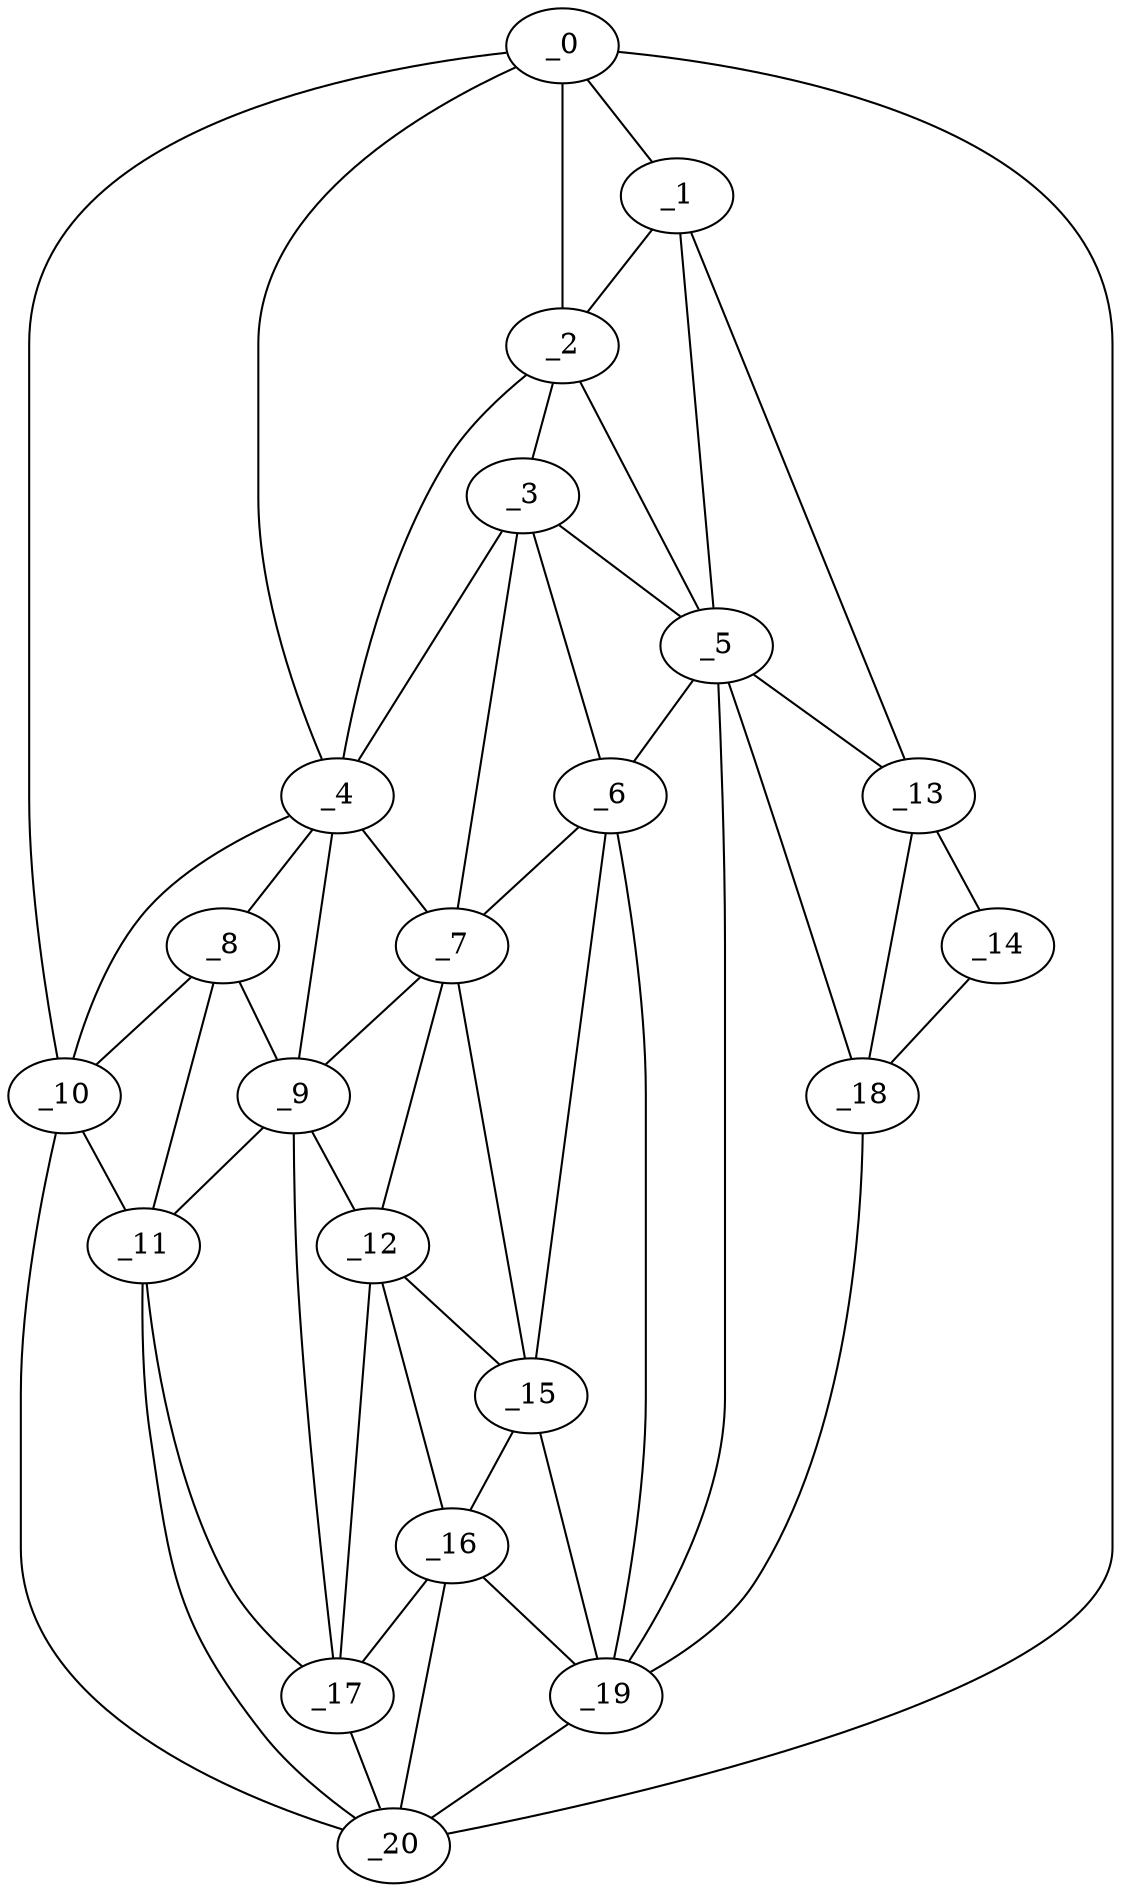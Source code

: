 graph "obj5__45.gxl" {
	_0	 [x=38,
		y=112];
	_1	 [x=43,
		y=27];
	_0 -- _1	 [valence=1];
	_2	 [x=47,
		y=73];
	_0 -- _2	 [valence=1];
	_4	 [x=61,
		y=109];
	_0 -- _4	 [valence=2];
	_10	 [x=78,
		y=116];
	_0 -- _10	 [valence=1];
	_20	 [x=94,
		y=118];
	_0 -- _20	 [valence=1];
	_1 -- _2	 [valence=2];
	_5	 [x=63,
		y=64];
	_1 -- _5	 [valence=2];
	_13	 [x=88,
		y=27];
	_1 -- _13	 [valence=1];
	_3	 [x=59,
		y=74];
	_2 -- _3	 [valence=2];
	_2 -- _4	 [valence=2];
	_2 -- _5	 [valence=2];
	_3 -- _4	 [valence=2];
	_3 -- _5	 [valence=1];
	_6	 [x=65,
		y=74];
	_3 -- _6	 [valence=2];
	_7	 [x=68,
		y=80];
	_3 -- _7	 [valence=2];
	_4 -- _7	 [valence=2];
	_8	 [x=68,
		y=109];
	_4 -- _8	 [valence=1];
	_9	 [x=78,
		y=98];
	_4 -- _9	 [valence=2];
	_4 -- _10	 [valence=2];
	_5 -- _6	 [valence=1];
	_5 -- _13	 [valence=2];
	_18	 [x=94,
		y=47];
	_5 -- _18	 [valence=1];
	_19	 [x=94,
		y=58];
	_5 -- _19	 [valence=2];
	_6 -- _7	 [valence=2];
	_15	 [x=93,
		y=82];
	_6 -- _15	 [valence=2];
	_6 -- _19	 [valence=2];
	_7 -- _9	 [valence=2];
	_12	 [x=83,
		y=93];
	_7 -- _12	 [valence=2];
	_7 -- _15	 [valence=2];
	_8 -- _9	 [valence=2];
	_8 -- _10	 [valence=2];
	_11	 [x=82,
		y=110];
	_8 -- _11	 [valence=1];
	_9 -- _11	 [valence=1];
	_9 -- _12	 [valence=1];
	_17	 [x=93,
		y=108];
	_9 -- _17	 [valence=2];
	_10 -- _11	 [valence=2];
	_10 -- _20	 [valence=2];
	_11 -- _17	 [valence=2];
	_11 -- _20	 [valence=1];
	_12 -- _15	 [valence=2];
	_16	 [x=93,
		y=92];
	_12 -- _16	 [valence=2];
	_12 -- _17	 [valence=2];
	_14	 [x=93,
		y=34];
	_13 -- _14	 [valence=1];
	_13 -- _18	 [valence=2];
	_14 -- _18	 [valence=1];
	_15 -- _16	 [valence=1];
	_15 -- _19	 [valence=2];
	_16 -- _17	 [valence=1];
	_16 -- _19	 [valence=2];
	_16 -- _20	 [valence=1];
	_17 -- _20	 [valence=2];
	_18 -- _19	 [valence=1];
	_19 -- _20	 [valence=1];
}
